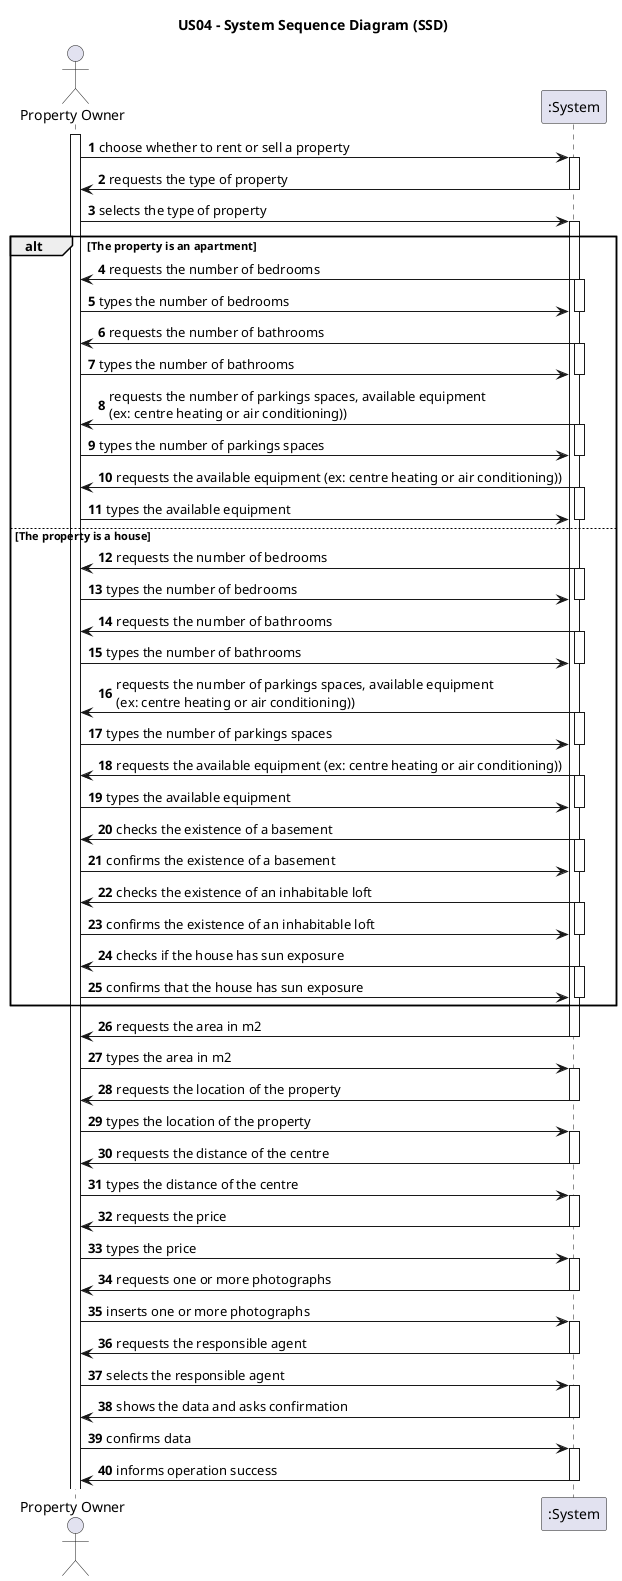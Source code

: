 @startuml
title US04 - System Sequence Diagram (SSD)

autonumber

actor "Property Owner" as Owner
participant ":System" as System

activate Owner

    Owner -> System : choose whether to rent or sell a property
    activate System

        System -> Owner : requests the type of property
    deactivate System
        Owner -> System: selects the type of property
    activate System
        alt The property is an apartment
            System -> Owner: requests the number of bedrooms
            activate System
                Owner-> System: types the number of bedrooms
            deactivate System
                System -> Owner: requests the number of bathrooms
            activate System
                Owner-> System: types the number of bathrooms
            deactivate System
            System -> Owner: requests the number of parkings spaces, available equipment \n(ex: centre heating or air conditioning))
            activate System
                Owner-> System: types the number of parkings spaces
            deactivate System
                System -> Owner: requests the available equipment (ex: centre heating or air conditioning))
            activate System
                Owner-> System: types the available equipment
            deactivate System
        else The property is a house
                System -> Owner: requests the number of bedrooms
            activate System
                Owner-> System: types the number of bedrooms
            deactivate System
                System -> Owner: requests the number of bathrooms
            activate System
                Owner-> System: types the number of bathrooms
            deactivate System
                System -> Owner: requests the number of parkings spaces, available equipment \n(ex: centre heating or air conditioning))
            activate System
                Owner-> System: types the number of parkings spaces
            deactivate System
                System -> Owner: requests the available equipment (ex: centre heating or air conditioning))
            activate System
                Owner-> System: types the available equipment
            deactivate System
                System -> Owner: checks the existence of a basement
            activate System
                Owner-> System: confirms the existence of a basement
            deactivate System
                System -> Owner: checks the existence of an inhabitable loft
            activate System
                Owner-> System: confirms the existence of an inhabitable loft
            deactivate System
                System -> Owner: checks if the house has sun exposure
            activate System
                Owner-> System: confirms that the house has sun exposure
            deactivate System

        end
        System-> Owner:requests the area in m2
    deactivate System
        Owner->System: types the area in m2
    activate System
        System-> Owner: requests the location of the property
    deactivate System
        Owner-> System: types the location of the property
    activate System
        System-> Owner: requests the distance of the centre
    deactivate System
        Owner-> System: types the distance of the centre
    activate System
        System-> Owner: requests the price
    deactivate System
        Owner -> System: types the price
    activate System
        System-> Owner: requests one or more photographs
    deactivate System
        Owner-> System: inserts one or more photographs
    activate System
        System-> Owner: requests the responsible agent
    deactivate System
        Owner -> System: selects the responsible agent
    activate System
        System-> Owner: shows the data and asks confirmation
    deactivate System
        Owner->System: confirms data
    activate System
        System -> Owner: informs operation success
    deactivate System



@enduml